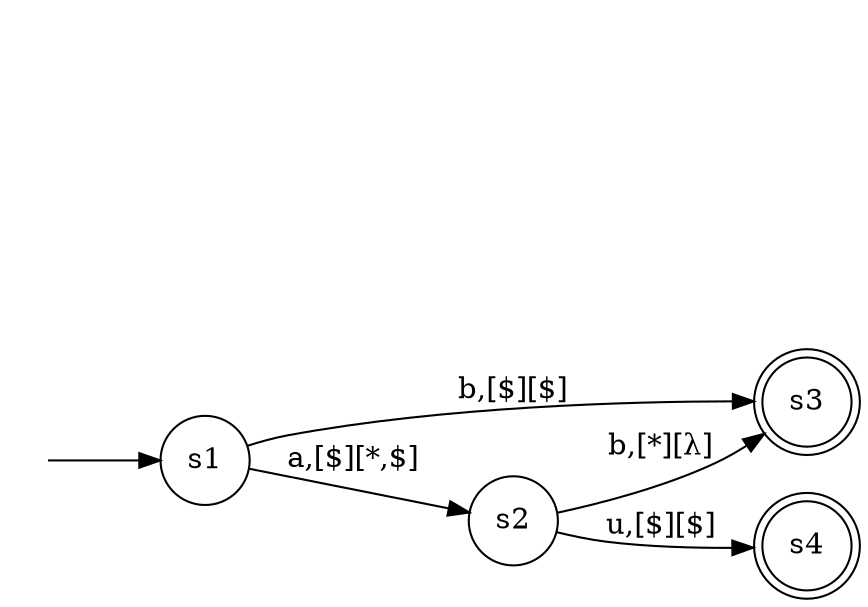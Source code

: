 // dot output generated by libFAUDES TpdGenerator
digraph "Generator" {
  rankdir=LR
  node [shape=circle];

  // initial states
  init [shape=none, label="", width="0.0", height="0.0" ];
  init -> "s1";

  // stackbottom
  "$" [style="invis", attr="stackbottom"];

  // mstates
  "s3" [shape=doublecircle];
  "s4" [shape=doublecircle];

  // rest of stateset
  "s2";

  // events
  "a" [style="invis", attr="COfA"];
  "b" [style="invis", attr="COfA"];
  "u" [style="invis", attr="cOfA"];

  // transition relation
  "s1" -> "s2" [label="a,[$][*,$]" ];
  "s2" -> "s3" [label="b,[*][&lambda;]" ];
  "s2" -> "s4" [label="u,[$][$]" ];
  "s1" -> "s3" [label="b,[$][$]" ];
}
